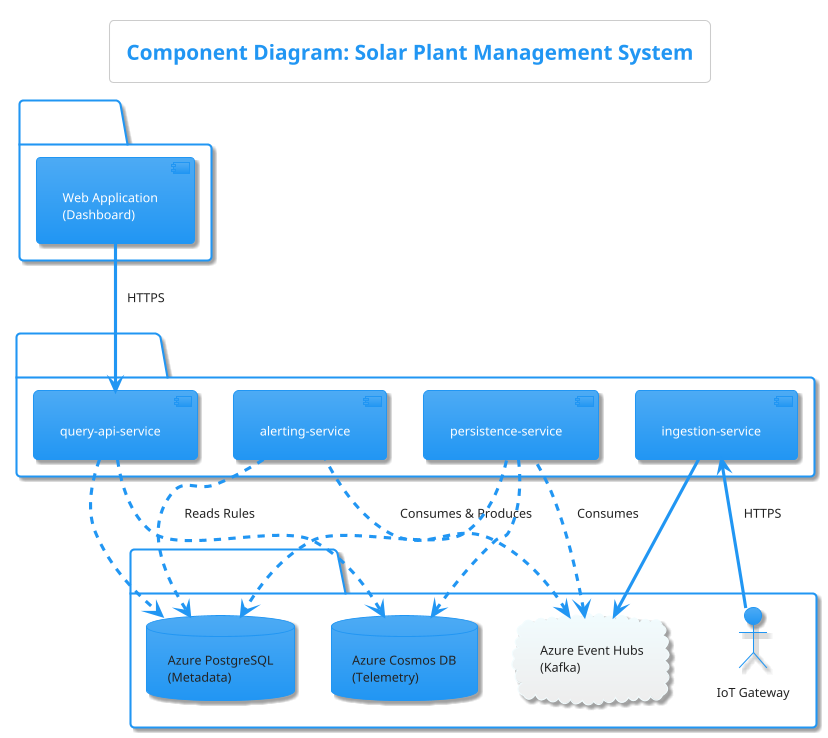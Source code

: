 @startuml
!theme materia
title Component Diagram: Solar Plant Management System

package "User-Facing" {
  component "Web Application\n(Dashboard)" as WebApp
}

package "Solar Plant System" {
  component "query-api-service" as QuerySvc
  component "ingestion-service" as IngestionSvc
  component "alerting-service" as AlertingSvc
  component "persistence-service" as PersistenceSvc
}

package "External & Managed Services" {
  actor "IoT Gateway" as Gateway
  cloud "Azure Event Hubs\n(Kafka)" as Kafka
  database "Azure Cosmos DB\n(Telemetry)" as CosmosDB
  database "Azure PostgreSQL\n(Metadata)" as RDB
}

' Relationships
WebApp --> QuerySvc : HTTPS
Gateway --> IngestionSvc : HTTPS

IngestionSvc --> Kafka
AlertingSvc .up.> Kafka : Consumes & Produces
PersistenceSvc .up.> Kafka : Consumes

QuerySvc .down.> RDB
QuerySvc .down.> CosmosDB

PersistenceSvc .down.> RDB
PersistenceSvc .down.> CosmosDB

AlertingSvc .down.> RDB : Reads Rules
@enduml